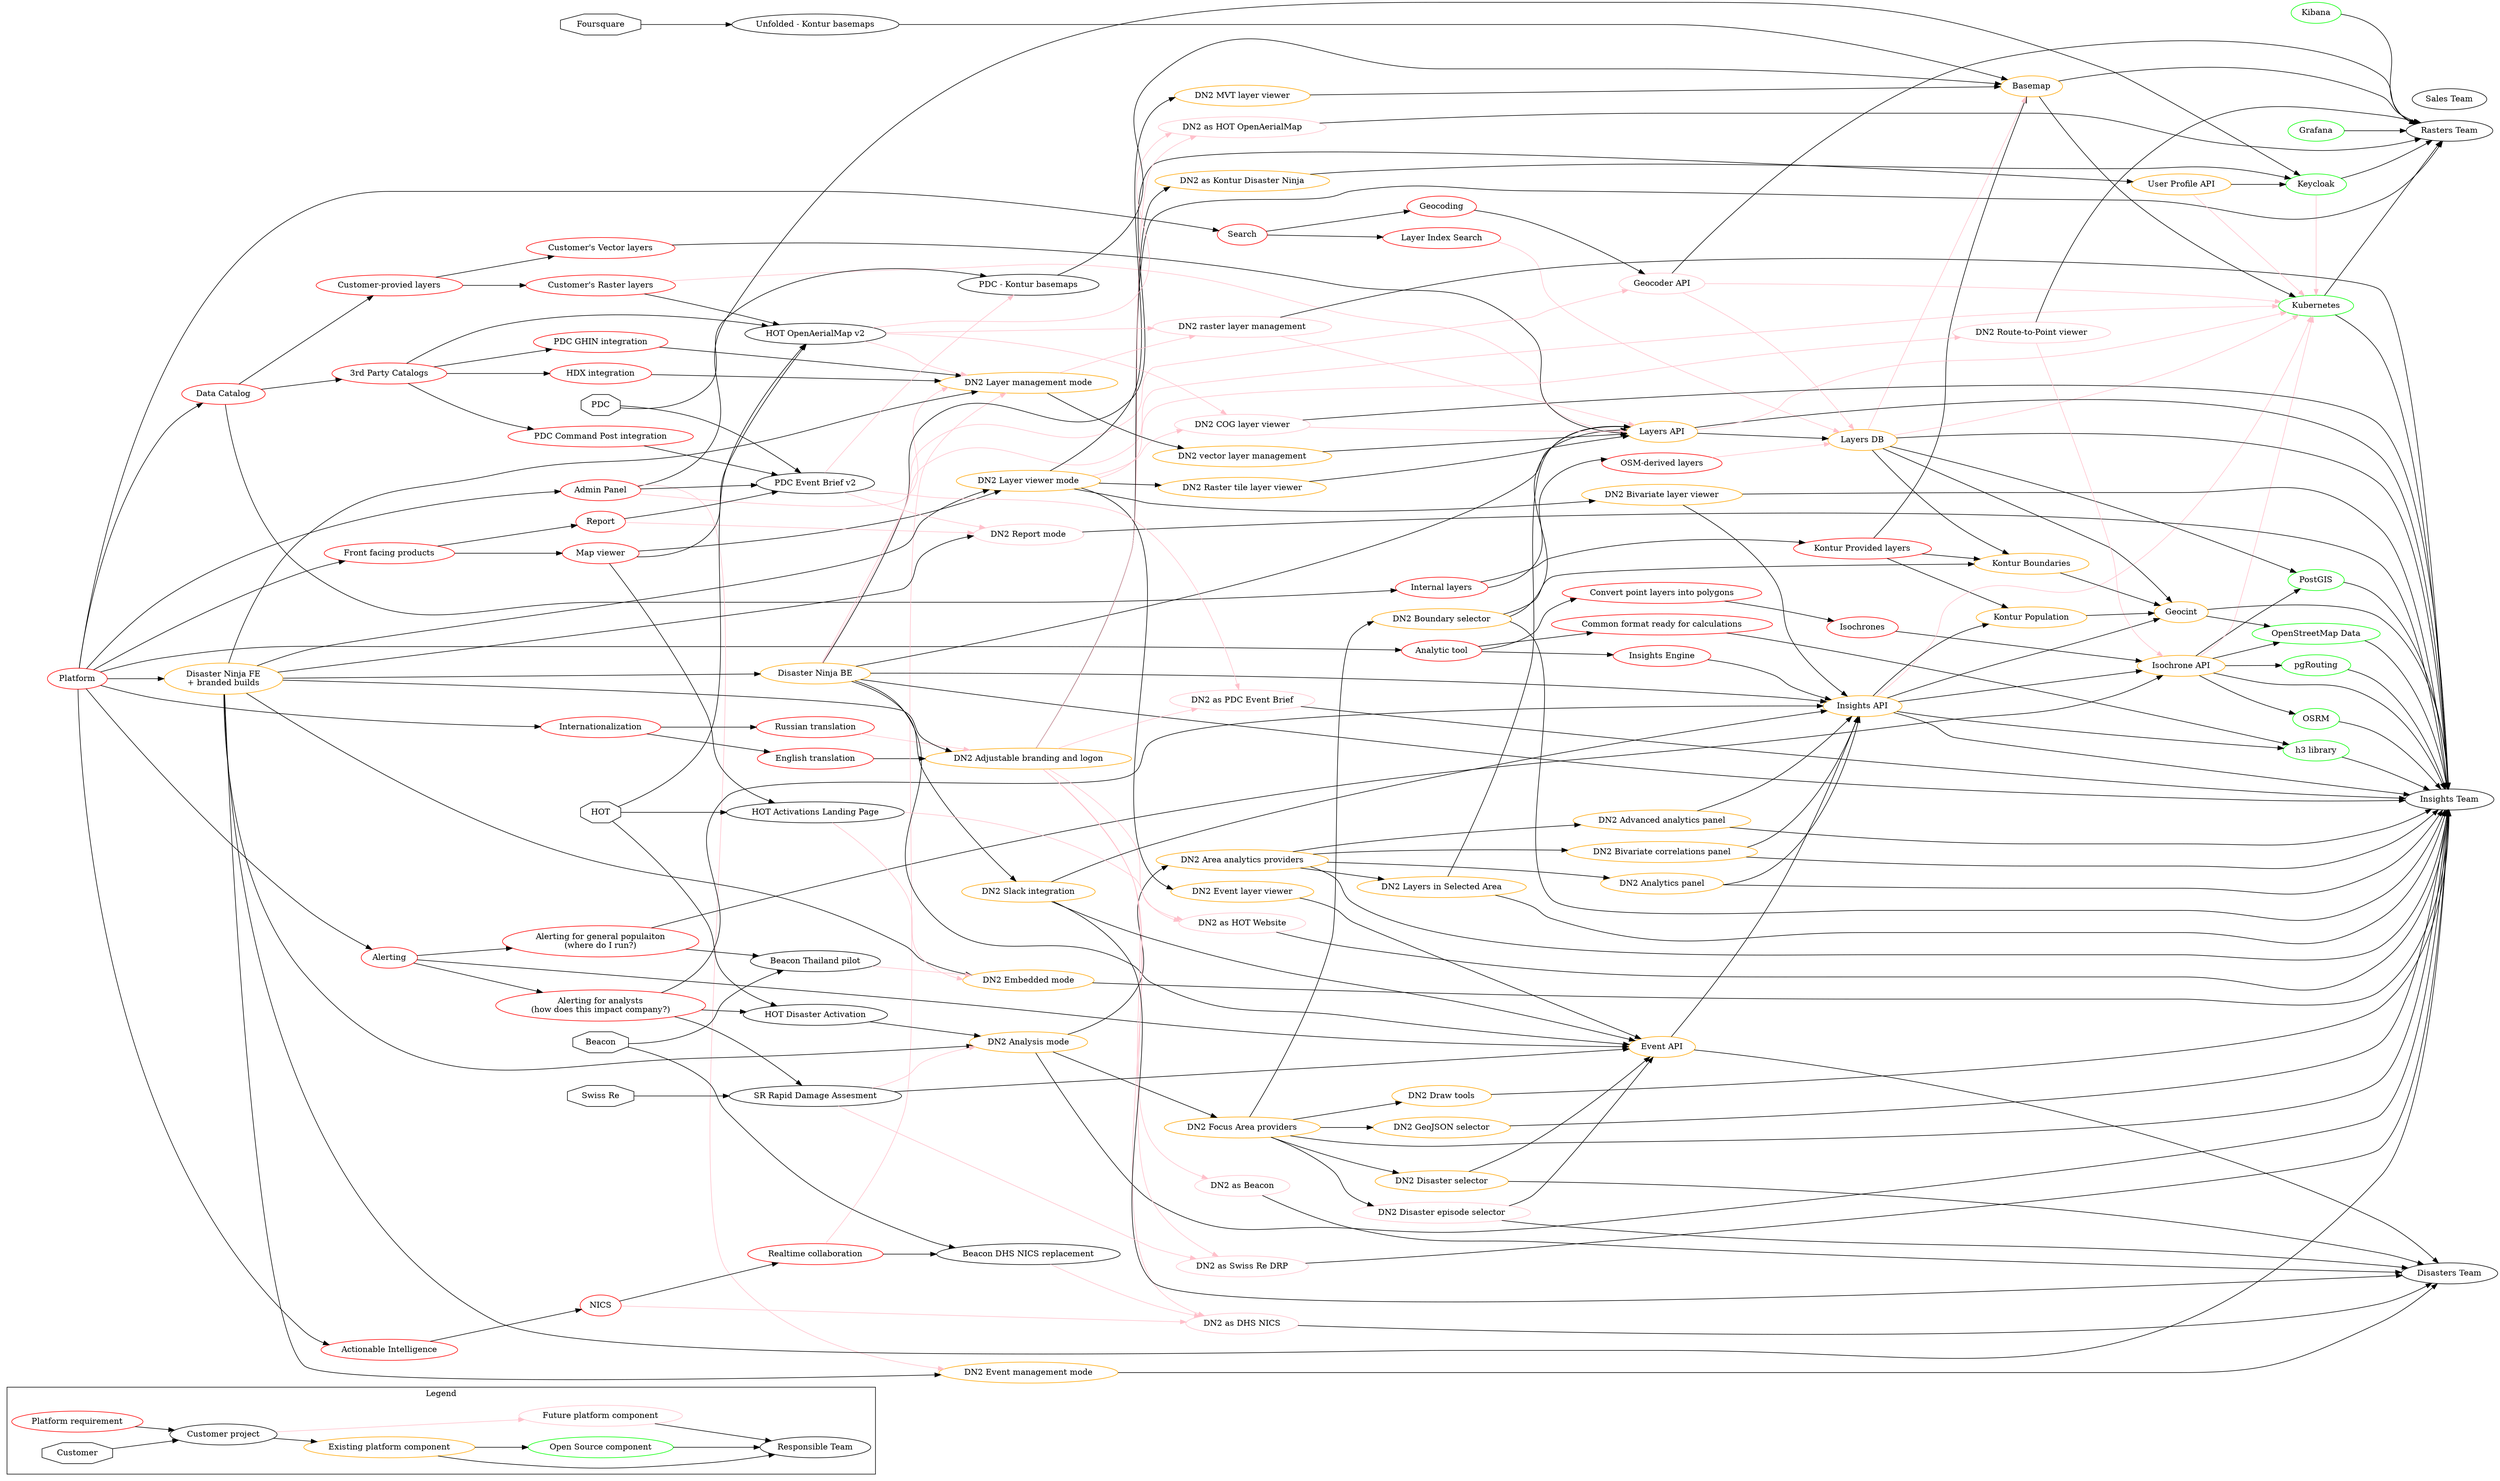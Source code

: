 digraph G {
    rankdir=LR;
    //newrank=true;
    
    subgraph cluster_legend {
        label="Legend"
        
        
        "Platform requirement" [color=red]
        
        Customer [shape=octagon]
        "Customer project" 
        Customer -> "Customer project"
        "Platform requirement" -> "Customer project"
        "Customer project" -> "Existing platform component"
        "Existing platform component" [color=orange]
        "Existing platform component" -> "Responsible Team"
        "Customer project" -> "Future platform component" [color=pink]
        "Future platform component" [color=pink]
        "Future platform component"  -> "Responsible Team"
        "Open Source component" [color=green]
        "Existing platform component" -> "Open Source component"
        "Open Source component" -> "Responsible Team"
        "Responsible Team"
        
        
    }

    subgraph _cluster_platform {
        node[color=red]
        "Platform"
        "Platform" -> "Search"
            "Search" -> "Geocoding"
            "Search" -> "Layer Index Search"
        "Platform" -> "Data Catalog"
            "Data Catalog" -> "3rd Party Catalogs"
                "3rd Party Catalogs" -> "HDX integration"
                "3rd Party Catalogs" -> "PDC Command Post integration"
                "3rd Party Catalogs" -> "PDC GHIN integration"
            "Data Catalog" -> "Internal layers"
                "Internal layers" -> "Kontur Provided layers"
                "Internal layers" -> "OSM-derived layers"
            "Data Catalog" -> "Customer-provied layers"
                "Customer-provied layers" -> "Customer's Raster layers"
                "Customer-provied layers" -> "Customer's Vector layers"
        "Platform" -> "Analytic tool"
            "Analytic tool" -> "Insights Engine"
            "Analytic tool" -> "Common format ready for calculations"
            "Analytic tool" -> "Convert point layers into polygons"
                "Convert point layers into polygons" -> "Isochrones"
        "Platform" -> "Admin Panel"
        "Platform" -> "Front facing products" 
        "Front facing products" -> "Map viewer"
        "Front facing products" -> "Report"
        "Platform" -> "Alerting"
            "Alerting" -> "Alerting for analysts"
            "Alerting for analysts" [label="Alerting for analysts\n(how does this impact company?)"]
            "Alerting" -> "Alerting for general populaiton"
            "Alerting for general populaiton" [label="Alerting for general populaiton\n(where do I run?)"]
        "Platform" -> "Internationalization"
            "Internationalization" -> "Russian translation"
            "Internationalization" -> "English translation"
        "Platform" -> "Actionable Intelligence"
            "Actionable Intelligence" -> "NICS"
                "NICS" -> "Realtime collaboration"
    }
    
    subgraph _cluster_teams {
        rank=same;
//      "Logistics Team"
//      "Layers Team"
//      "Map Viewer Team"
//      "Operations Team"
//      "Administration Team"
        "Insights Team"
        "Disasters Team"
        "Rasters Team"
        "Sales Team"
    }
    
    
    subgraph _cluster_activities {
        subgraph _cluster_3party {
            node[color=green];
            rank=same;
            "PostGIS"
            "OSRM"
            "pgRouting"
            "h3 library"
            "Keycloak"
            "OpenStreetMap Data"
            "Kubernetes"
            "Grafana"
            "Kibana"
        }
        
        {
            node[color=orange];
            "Isochrone API"
                "Isochrone API" -> "pgRouting"
                "Isochrone API" -> "OSRM"
                "Isochrone API" -> "PostGIS"
                "Isochrone API" -> "OpenStreetMap Data"
            "Insights API"
                "Insights API" -> "h3 library"
                "Insights API" -> "Geocint"
            "Layers DB"
            "Layers API" -> "Layers DB"
            "Layers DB" -> "PostGIS"
            
            subgraph _cluster_dn {
                "Disaster Ninja FE" [label="Disaster Ninja FE\n+ branded builds"]
                    "Disaster Ninja FE" -> "Disaster Ninja BE"
                "Disaster Ninja BE"
                {
                    rank=same;
                    "DN2 Analysis mode"
                    "DN2 Adjustable branding" [label="DN2 Adjustable branding and logon"]    
                    "DN2 Layer viewer mode"
                    "DN2 Layer management mode"
                    "DN2 Event management mode"
                    "DN2 Report mode" [color=pink]
                    "DN2 Embedded mode"
                    "DN2 Slack integration"
                }
                
                "Disaster Ninja FE" -> "DN2 Adjustable branding"
                    "DN2 Adjustable branding" -> "DN2 as Kontur Disaster Ninja"
                    "DN2 Adjustable branding" -> "DN2 as PDC Event Brief" [color=pink]
                        "DN2 as PDC Event Brief" [color=pink]
                    "DN2 Adjustable branding" -> "DN2 as Swiss Re DRP" [color=pink]
                        "DN2 as Swiss Re DRP" [color=pink]
                    "DN2 Adjustable branding" -> "DN2 as DHS NICS" [color=pink]
                        "DN2 as DHS NICS" [color=pink]
                    "DN2 Adjustable branding" -> "DN2 as HOT OpenAerialMap" [color=pink]
                        "DN2 as HOT OpenAerialMap" [color=pink]
                    "DN2 Adjustable branding" -> "DN2 as HOT Website" [color=pink]
                        "DN2 as HOT Website" [color=pink]
                    "DN2 Adjustable branding" -> "DN2 as Beacon" [color=pink]
                        "DN2 as Beacon" [color=pink]
                "Disaster Ninja FE" -> "DN2 Analysis mode"
                "DN2 Analysis mode" -> "DN2 Focus Area providers"
                    "DN2 Focus Area providers" -> "DN2 Draw tools"
                    "DN2 Focus Area providers" -> "DN2 Disaster selector"
                    "DN2 Focus Area providers" -> "DN2 Disaster episode selector"
                    "DN2 Disaster episode selector" [color=pink]
                    "DN2 Focus Area providers" -> "DN2 Boundary selector"
                    "DN2 Focus Area providers" -> "DN2 GeoJSON selector"
                "DN2 Analysis mode" -> "DN2 Area analytics providers"
                    "DN2 Area analytics providers" -> "DN2 Layers in Selected Area"
                    "DN2 Area analytics providers" -> "DN2 Analytics panel"
                    "DN2 Area analytics providers" -> "DN2 Advanced analytics panel"
                    "DN2 Area analytics providers" -> "DN2 Bivariate correlations panel"
                "Disaster Ninja FE" -> "DN2 Layer viewer mode"
                    "DN2 Layer viewer mode" -> "DN2 Bivariate layer viewer"
                    "DN2 Layer viewer mode" -> "DN2 MVT layer viewer"
                    "DN2 Layer viewer mode" -> "DN2 Raster tile layer viewer"
                    "DN2 COG layer viewer" [color=pink]
                    "DN2 Layer viewer mode" -> "DN2 COG layer viewer" [color=pink]
                    "DN2 Layer viewer mode" -> "DN2 Event layer viewer"
                    "DN2 Layer viewer mode" -> "DN2 Route-to-Point viewer" [color=pink]
                    "DN2 Route-to-Point viewer" [color=pink]
                "Disaster Ninja FE" -> "DN2 Layer management mode"
                    "DN2 Layer management mode" -> "DN2 vector layer management"
                    "DN2 raster layer management" [color=pink]
                    "DN2 Layer management mode" -> "DN2 raster layer management" [color=pink]
                    
                "Disaster Ninja FE" -> "DN2 Event management mode"
                "Disaster Ninja FE" -> "DN2 Embedded mode"
                "Disaster Ninja FE" -> "DN2 Report mode"
                "Disaster Ninja BE" -> "DN2 Slack integration"
            }
            
            "DN2 Slack integration" -> "Event API"
            "DN2 Slack integration" -> "Insights API"
            "DN2 MVT layer viewer" -> "Basemap"
            "DN2 Bivariate layer viewer" -> "Insights API"
            "DN2 Raster tile layer viewer" -> "Layers API"
            "DN2 COG layer viewer" -> "Layers API" [color=pink]
            "DN2 Route-to-Point viewer" -> "Isochrone API" [color=pink]
            
            "DN2 vector layer management" -> "Layers API"
            "DN2 raster layer management" -> "Layers API" [color=pink]
            
            "DN2 as Kontur Disaster Ninja" -> "Keycloak"
            
            "DN2 Event layer viewer" -> "Event API"
            
            "Disaster Ninja BE" -> "Insights API"
            "Disaster Ninja BE" -> "Layers API"
            "Disaster Ninja BE" -> "User Profile API"
            
            "Insights API" -> "Isochrone API"
            
            "Basemap"
            "User Profile API"
                "User Profile API" -> "Keycloak"
                
            "Geocint"
            "Layers DB" -> "Geocint"
            
            "Kontur Population"
                "Kontur Population" -> "Geocint"
            "Kontur Boundaries"
                "Kontur Boundaries" -> "Geocint"
                
            "Layers DB" -> "Kontur Boundaries"
            "Insights API" -> "Kontur Population"
            
            "Event API"
            "Event API" -> "Insights API"
            "Disaster Ninja BE" -> "Event API"
            
            
            "DN2 Disaster selector" -> "Event API"
            "DN2 Disaster episode selector" -> "Event API"
            "DN2 Boundary selector" -> "Layers API"
            "DN2 Boundary selector" -> "Kontur Boundaries"
            "DN2 Layers in Selected Area" -> "Layers API"
            "DN2 Analytics panel" -> "Insights API"
            "DN2 Advanced analytics panel" -> "Insights API"
            "DN2 Bivariate correlations panel" -> "Insights API"
            
            "Basemap" -> "Kubernetes"
            "Layers DB" -> "Kubernetes" [color=pink]
            "Layers API" -> "Kubernetes" [color=pink]
            "Isochrone API" -> "Kubernetes" [color=pink]
            "Insights API" -> "Kubernetes" [color=pink]
            "User Profile API" -> "Kubernetes" [color=pink]
            "Geocoder API" -> "Kubernetes" [color=pink]
            "Disaster Ninja BE" -> "Kubernetes" [color=pink]
            "Keycloak" -> "Kubernetes" [color=pink]
            
        }

        
        "Geocoder API" [color=pink]
        "Geocoder API" -> "Layers DB" [color=pink]
        "Disaster Ninja BE" -> "Geocoder API" [color=pink]
        "Layers DB" -> "Basemap"  [color=pink]

    }
    
    subgraph _cluster_users {
        {
            rank=same;
            node[shape=octagon]
            "HOT"    
            "PDC"
            "Swiss Re"
            "Foursquare"
            "Beacon"
        }   
    
    
        "HOT" -> "HOT Disaster Activation"
        "HOT" -> "HOT Activations Landing Page"
        "HOT" -> "HOT OpenAerialMap v2"
    
        "PDC" -> "PDC Event Brief v2"
        "PDC" -> "PDC - Kontur basemaps"
    
        "Swiss Re" -> "SR Rapid Damage Assesment"
    
        "Foursquare" -> "Unfolded - Kontur basemaps"
    
        "Beacon" -> "Beacon DHS NICS replacement"
        "Beacon" -> "Beacon Thailand pilot"
    }
    
    "Alerting for analysts" -> "SR Rapid Damage Assesment"
    "SR Rapid Damage Assesment" -> "Event API"
    "SR Rapid Damage Assesment" -> "DN2 Analysis mode" [color=pink]
    "SR Rapid Damage Assesment" -> "DN2 as Swiss Re DRP" [color=pink]
    
    
    "Map viewer" -> "HOT OpenAerialMap v2"
    "Customer's Raster layers" -> "HOT OpenAerialMap v2"
    "3rd Party Catalogs" -> "HOT OpenAerialMap v2"
    "HOT OpenAerialMap v2" -> "DN2 COG layer viewer" [color=pink]
    "HOT OpenAerialMap v2" -> "DN2 Layer management mode" [color=pink]
    "HOT OpenAerialMap v2" -> "DN2 raster layer management"  [color=pink]
    "HOT OpenAerialMap v2" -> "DN2 as HOT OpenAerialMap"  [color=pink]
    
    "Report" -> "PDC Event Brief v2"
    
    "PDC Event Brief v2" -> "DN2 Report mode" [color=pink]
    "PDC Event Brief v2" -> "DN2 as PDC Event Brief" [color=pink]
    "PDC Command Post integration" -> "PDC Event Brief v2"
    "Admin Panel" -> "PDC Event Brief v2"
    
    
    "PDC Event Brief v2" -> "PDC - Kontur basemaps" [color=pink]
    "PDC - Kontur basemaps" -> "Basemap"
    "Unfolded - Kontur basemaps" -> "Basemap"
    
    
    "Map viewer" -> "HOT Activations Landing Page"
    "HOT Activations Landing Page" -> "DN2 as HOT Website" [color=pink]
    "HOT Activations Landing Page" -> "DN2 Embedded mode" [color=pink]
    
    "HOT Disaster Activation" -> "DN2 Analysis mode"
    "Alerting for analysts" -> "HOT Disaster Activation"
    
    
    "Alerting for general populaiton" -> "Beacon Thailand pilot"
    "Beacon Thailand pilot" -> "DN2 Embedded mode" [color=pink]
    
    
    "Realtime collaboration" -> "Beacon DHS NICS replacement"
    
    
    "Platform" -> "Disaster Ninja FE" [weight=10000]
    
    //"Alerting for general populaiton" -> "Event API"
    "Alerting for general populaiton" -> "Isochrone API"
    //"Alerting for analysts" -> "Event API"
    "Alerting for analysts" -> "Insights API"
    "Common format ready for calculations" -> "h3 library"
    "Isochrones" -> "Isochrone API"
    "Insights Engine" -> "Insights API"
    "Realtime collaboration" -> "DN2 Layer management mode" [color=pink]
    "Layer Index Search" -> "Layers DB" [color=pink]
    "OSM-derived layers" -> "Layers DB" [color=pink]
    "Map viewer" -> "DN2 Layer viewer mode"
    "Report" -> "DN2 Report mode" [color=pink]
    "Geocoding" -> "Geocoder API"
    "Kontur Provided layers" -> "Basemap"
    "Kontur Provided layers" -> "Kontur Population"
    "Kontur Provided layers" -> "Kontur Boundaries"
    "Admin Panel" -> "Keycloak"
    "Russian translation" -> "DN2 Adjustable branding" [color=pink]
    "English translation" -> "DN2 Adjustable branding"
    "NICS" -> "DN2 as DHS NICS" [color=pink]
    "HDX integration" -> "DN2 Layer management mode"
    "PDC GHIN integration" -> "DN2 Layer management mode"
    "Beacon DHS NICS replacement" -> "DN2 as DHS NICS" [color=pink]
    
    
    
    "Geocint" -> "OpenStreetMap Data" 
    "Alerting" -> "Event API"
    "Admin Panel" -> "DN2 Layer management mode" [color=pink]
    "Admin Panel" -> "DN2 Event management mode" [color=pink]
    
    "Customer's Vector layers" -> "Layers API"
    "Customer's Raster layers" -> "Layers API" [color=pink]
    

    "h3 library" -> "Insights Team"
    "Layers API" -> "Insights Team"
    "DN2 Analysis mode" -> "Insights Team"
    "Disaster Ninja FE" -> "Insights Team"
    "Disaster Ninja BE" -> "Insights Team"
    "DN2 as Beacon" -> "Disasters Team"
    "DN2 as HOT Website" -> "Insights Team"
    "DN2 as PDC Event Brief" -> "Insights Team"
    "DN2 as Swiss Re DRP" -> "Insights Team"
    "DN2 as HOT OpenAerialMap" -> "Rasters Team"
    "DN2 as DHS NICS" -> "Disasters Team"
    "Layers DB" -> "Insights Team"
    "PostGIS" -> "Insights Team"
    "Geocint" -> "Insights Team"
    "OpenStreetMap Data" -> "Insights Team"
    "Basemap" -> "Rasters Team"
    "Event API" -> "Disasters Team"
    "Insights API" -> "Insights Team"
    "DN2 Adjustable branding" -> "Rasters Team"
    "DN2 Event management mode" -> "Disasters Team"
    "DN2 Bivariate layer viewer" -> "Insights Team"
    "DN2 Embedded mode" -> "Insights Team"
    "Kubernetes" -> "Rasters Team"
    "Kubernetes" -> "Insights Team"
    "Grafana" -> "Rasters Team"
    "Kibana" -> "Rasters Team"
    "Keycloak" -> "Rasters Team"
    "DN2 Report mode" -> "Insights Team"
    "Isochrone API" -> "Insights Team"
    "OSRM" -> "Insights Team"
    "pgRouting" -> "Insights Team"
    "DN2 raster layer management" -> "Insights Team"
    "DN2 COG layer viewer" -> "Insights Team"
    "Geocoder API" -> "Rasters Team"
    "DN2 Route-to-Point viewer" -> "Rasters Team"
    "DN2 Slack integration" -> "Disasters Team"
    "DN2 Focus Area providers" -> "Insights Team"
    "DN2 Draw tools" -> "Insights Team"
    "DN2 Disaster selector" -> "Disasters Team"
    //"DN2 Disaster selector" -> "Disasters Team"
    "DN2 Disaster episode selector" -> "Disasters Team"
    "DN2 Boundary selector" -> "Insights Team"
    "DN2 GeoJSON selector" -> "Insights Team"
    "DN2 Area analytics providers" -> "Insights Team"
    "DN2 Layers in Selected Area" -> "Insights Team"
    "DN2 Analytics panel" -> "Insights Team"
    "DN2 Advanced analytics panel" -> "Insights Team"
    "DN2 Bivariate correlations panel" -> "Insights Team"
}

